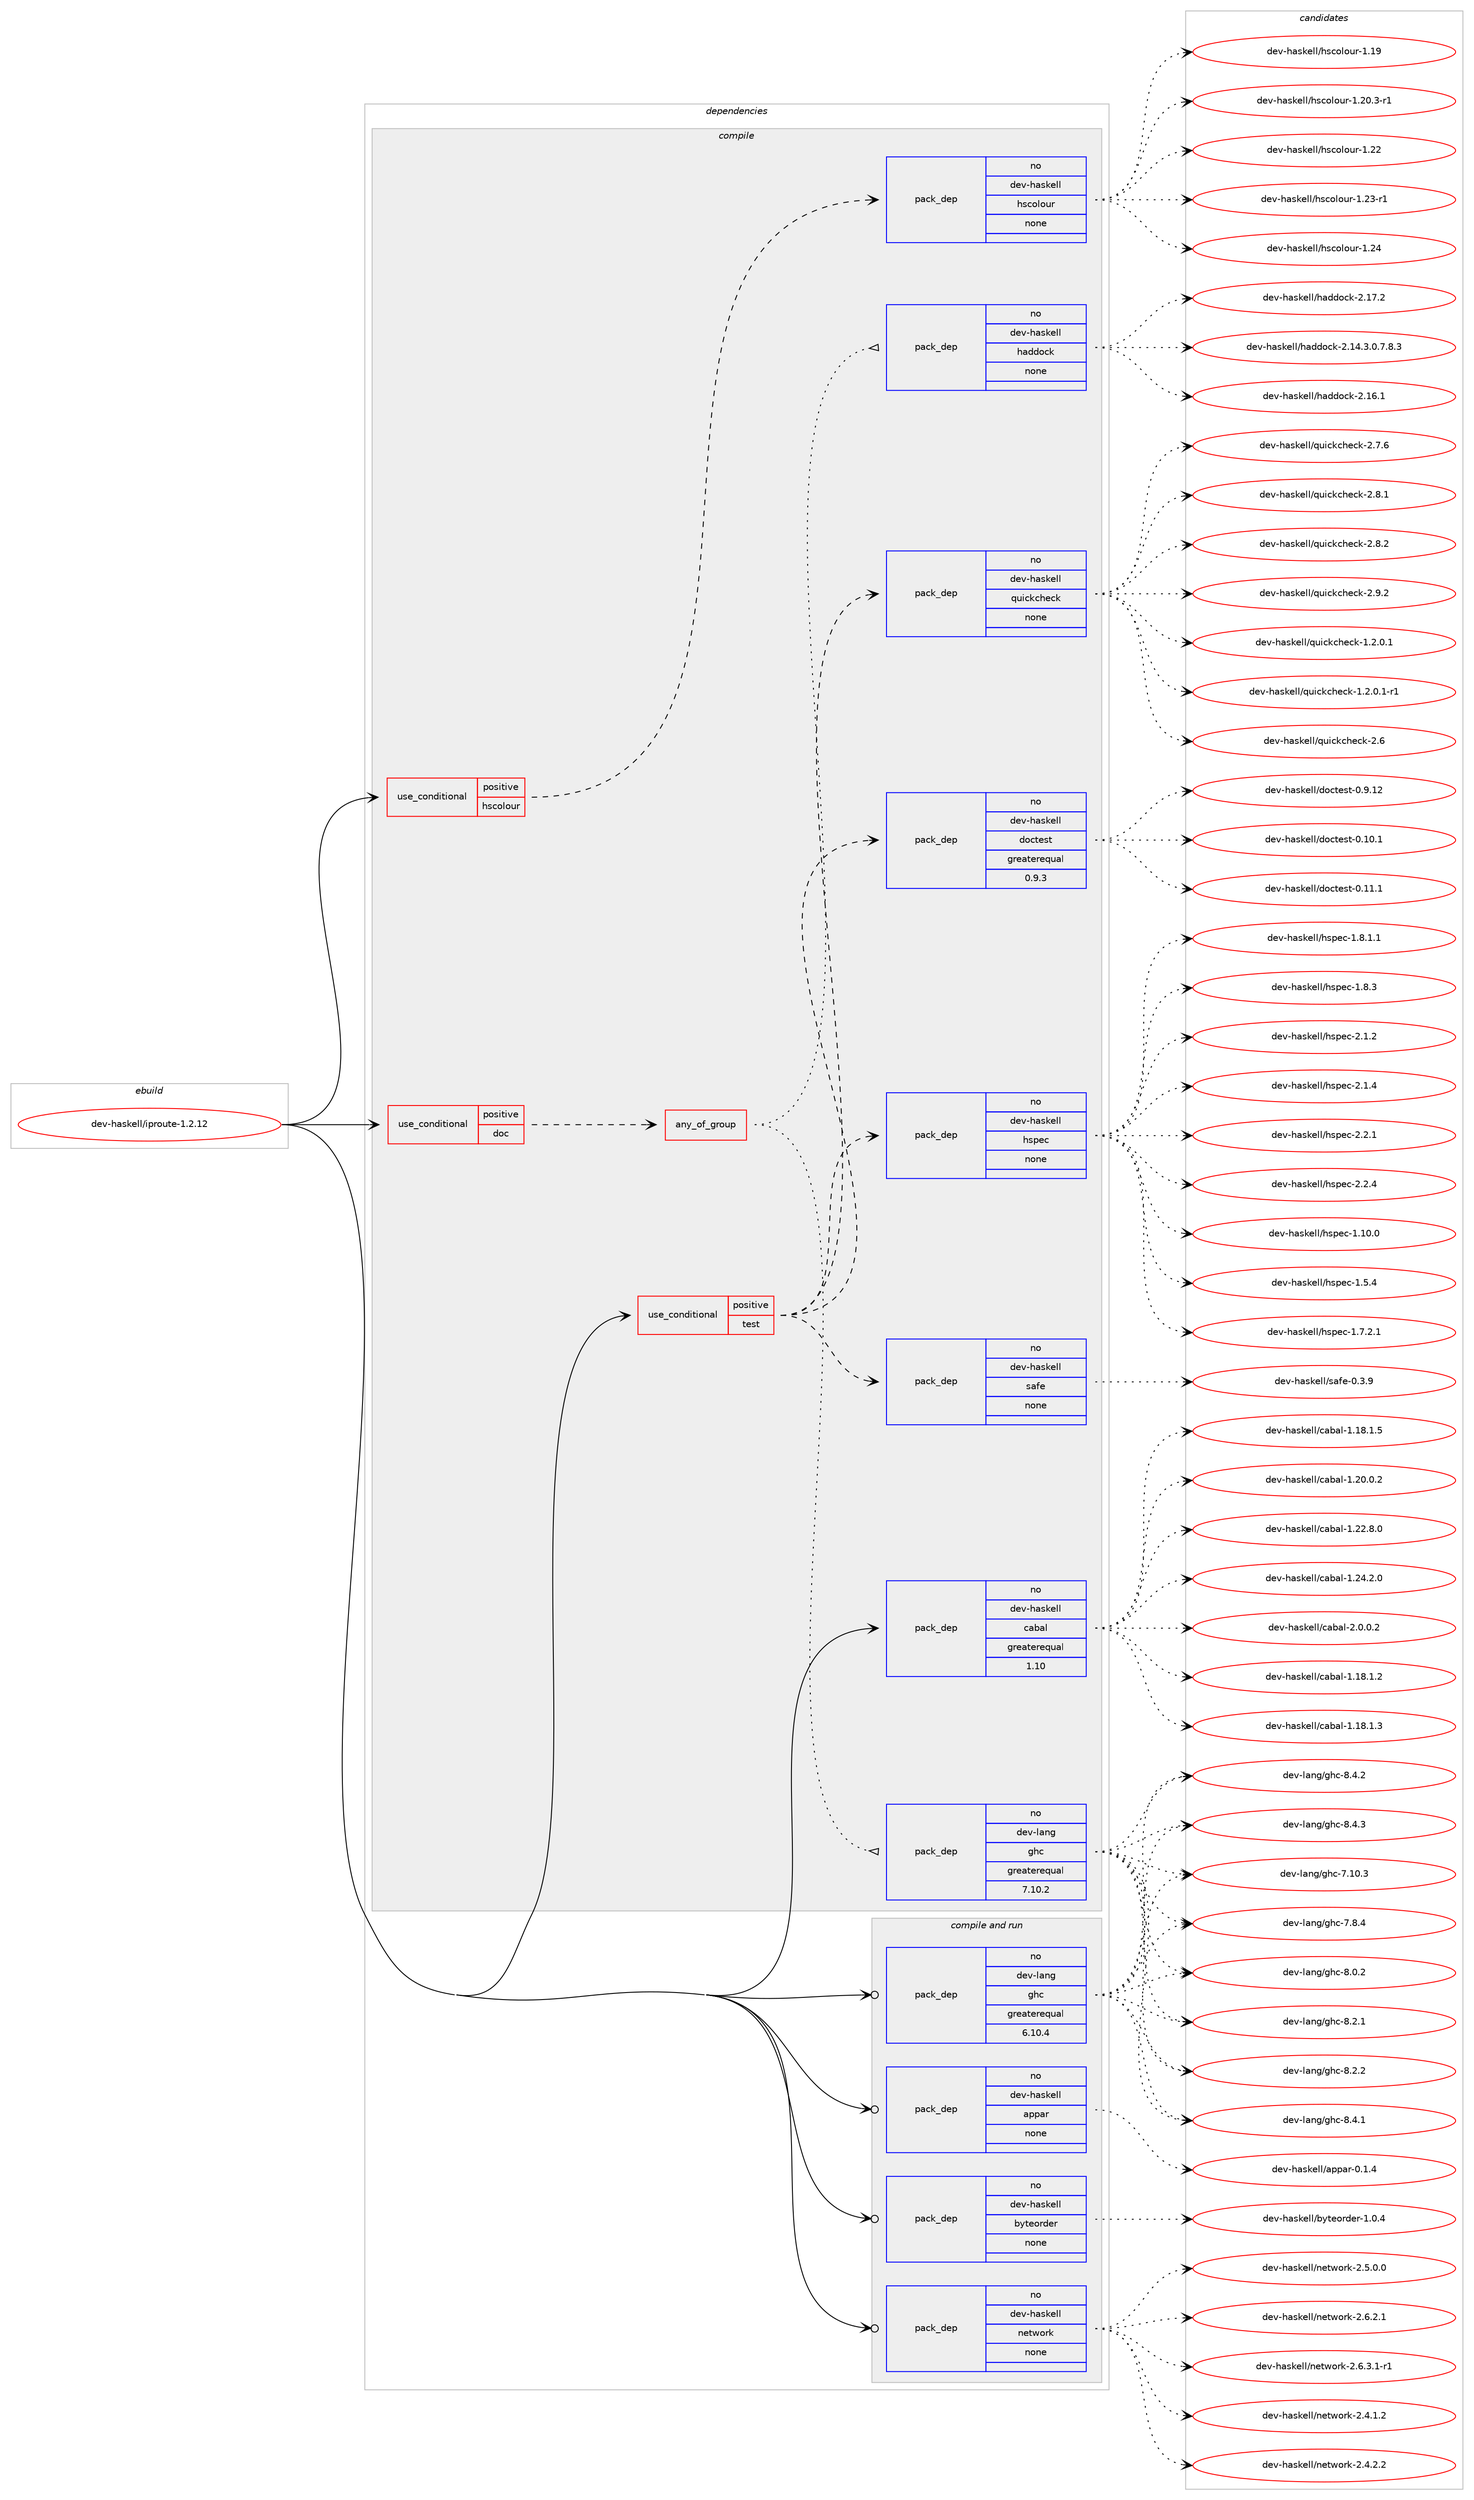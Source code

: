 digraph prolog {

# *************
# Graph options
# *************

newrank=true;
concentrate=true;
compound=true;
graph [rankdir=LR,fontname=Helvetica,fontsize=10,ranksep=1.5];#, ranksep=2.5, nodesep=0.2];
edge  [arrowhead=vee];
node  [fontname=Helvetica,fontsize=10];

# **********
# The ebuild
# **********

subgraph cluster_leftcol {
color=gray;
rank=same;
label=<<i>ebuild</i>>;
id [label="dev-haskell/iproute-1.2.12", color=red, width=4, href="../dev-haskell/iproute-1.2.12.svg"];
}

# ****************
# The dependencies
# ****************

subgraph cluster_midcol {
color=gray;
label=<<i>dependencies</i>>;
subgraph cluster_compile {
fillcolor="#eeeeee";
style=filled;
label=<<i>compile</i>>;
subgraph cond360277 {
dependency1337003 [label=<<TABLE BORDER="0" CELLBORDER="1" CELLSPACING="0" CELLPADDING="4"><TR><TD ROWSPAN="3" CELLPADDING="10">use_conditional</TD></TR><TR><TD>positive</TD></TR><TR><TD>doc</TD></TR></TABLE>>, shape=none, color=red];
subgraph any21142 {
dependency1337004 [label=<<TABLE BORDER="0" CELLBORDER="1" CELLSPACING="0" CELLPADDING="4"><TR><TD CELLPADDING="10">any_of_group</TD></TR></TABLE>>, shape=none, color=red];subgraph pack955032 {
dependency1337005 [label=<<TABLE BORDER="0" CELLBORDER="1" CELLSPACING="0" CELLPADDING="4" WIDTH="220"><TR><TD ROWSPAN="6" CELLPADDING="30">pack_dep</TD></TR><TR><TD WIDTH="110">no</TD></TR><TR><TD>dev-haskell</TD></TR><TR><TD>haddock</TD></TR><TR><TD>none</TD></TR><TR><TD></TD></TR></TABLE>>, shape=none, color=blue];
}
dependency1337004:e -> dependency1337005:w [weight=20,style="dotted",arrowhead="oinv"];
subgraph pack955033 {
dependency1337006 [label=<<TABLE BORDER="0" CELLBORDER="1" CELLSPACING="0" CELLPADDING="4" WIDTH="220"><TR><TD ROWSPAN="6" CELLPADDING="30">pack_dep</TD></TR><TR><TD WIDTH="110">no</TD></TR><TR><TD>dev-lang</TD></TR><TR><TD>ghc</TD></TR><TR><TD>greaterequal</TD></TR><TR><TD>7.10.2</TD></TR></TABLE>>, shape=none, color=blue];
}
dependency1337004:e -> dependency1337006:w [weight=20,style="dotted",arrowhead="oinv"];
}
dependency1337003:e -> dependency1337004:w [weight=20,style="dashed",arrowhead="vee"];
}
id:e -> dependency1337003:w [weight=20,style="solid",arrowhead="vee"];
subgraph cond360278 {
dependency1337007 [label=<<TABLE BORDER="0" CELLBORDER="1" CELLSPACING="0" CELLPADDING="4"><TR><TD ROWSPAN="3" CELLPADDING="10">use_conditional</TD></TR><TR><TD>positive</TD></TR><TR><TD>hscolour</TD></TR></TABLE>>, shape=none, color=red];
subgraph pack955034 {
dependency1337008 [label=<<TABLE BORDER="0" CELLBORDER="1" CELLSPACING="0" CELLPADDING="4" WIDTH="220"><TR><TD ROWSPAN="6" CELLPADDING="30">pack_dep</TD></TR><TR><TD WIDTH="110">no</TD></TR><TR><TD>dev-haskell</TD></TR><TR><TD>hscolour</TD></TR><TR><TD>none</TD></TR><TR><TD></TD></TR></TABLE>>, shape=none, color=blue];
}
dependency1337007:e -> dependency1337008:w [weight=20,style="dashed",arrowhead="vee"];
}
id:e -> dependency1337007:w [weight=20,style="solid",arrowhead="vee"];
subgraph cond360279 {
dependency1337009 [label=<<TABLE BORDER="0" CELLBORDER="1" CELLSPACING="0" CELLPADDING="4"><TR><TD ROWSPAN="3" CELLPADDING="10">use_conditional</TD></TR><TR><TD>positive</TD></TR><TR><TD>test</TD></TR></TABLE>>, shape=none, color=red];
subgraph pack955035 {
dependency1337010 [label=<<TABLE BORDER="0" CELLBORDER="1" CELLSPACING="0" CELLPADDING="4" WIDTH="220"><TR><TD ROWSPAN="6" CELLPADDING="30">pack_dep</TD></TR><TR><TD WIDTH="110">no</TD></TR><TR><TD>dev-haskell</TD></TR><TR><TD>doctest</TD></TR><TR><TD>greaterequal</TD></TR><TR><TD>0.9.3</TD></TR></TABLE>>, shape=none, color=blue];
}
dependency1337009:e -> dependency1337010:w [weight=20,style="dashed",arrowhead="vee"];
subgraph pack955036 {
dependency1337011 [label=<<TABLE BORDER="0" CELLBORDER="1" CELLSPACING="0" CELLPADDING="4" WIDTH="220"><TR><TD ROWSPAN="6" CELLPADDING="30">pack_dep</TD></TR><TR><TD WIDTH="110">no</TD></TR><TR><TD>dev-haskell</TD></TR><TR><TD>hspec</TD></TR><TR><TD>none</TD></TR><TR><TD></TD></TR></TABLE>>, shape=none, color=blue];
}
dependency1337009:e -> dependency1337011:w [weight=20,style="dashed",arrowhead="vee"];
subgraph pack955037 {
dependency1337012 [label=<<TABLE BORDER="0" CELLBORDER="1" CELLSPACING="0" CELLPADDING="4" WIDTH="220"><TR><TD ROWSPAN="6" CELLPADDING="30">pack_dep</TD></TR><TR><TD WIDTH="110">no</TD></TR><TR><TD>dev-haskell</TD></TR><TR><TD>quickcheck</TD></TR><TR><TD>none</TD></TR><TR><TD></TD></TR></TABLE>>, shape=none, color=blue];
}
dependency1337009:e -> dependency1337012:w [weight=20,style="dashed",arrowhead="vee"];
subgraph pack955038 {
dependency1337013 [label=<<TABLE BORDER="0" CELLBORDER="1" CELLSPACING="0" CELLPADDING="4" WIDTH="220"><TR><TD ROWSPAN="6" CELLPADDING="30">pack_dep</TD></TR><TR><TD WIDTH="110">no</TD></TR><TR><TD>dev-haskell</TD></TR><TR><TD>safe</TD></TR><TR><TD>none</TD></TR><TR><TD></TD></TR></TABLE>>, shape=none, color=blue];
}
dependency1337009:e -> dependency1337013:w [weight=20,style="dashed",arrowhead="vee"];
}
id:e -> dependency1337009:w [weight=20,style="solid",arrowhead="vee"];
subgraph pack955039 {
dependency1337014 [label=<<TABLE BORDER="0" CELLBORDER="1" CELLSPACING="0" CELLPADDING="4" WIDTH="220"><TR><TD ROWSPAN="6" CELLPADDING="30">pack_dep</TD></TR><TR><TD WIDTH="110">no</TD></TR><TR><TD>dev-haskell</TD></TR><TR><TD>cabal</TD></TR><TR><TD>greaterequal</TD></TR><TR><TD>1.10</TD></TR></TABLE>>, shape=none, color=blue];
}
id:e -> dependency1337014:w [weight=20,style="solid",arrowhead="vee"];
}
subgraph cluster_compileandrun {
fillcolor="#eeeeee";
style=filled;
label=<<i>compile and run</i>>;
subgraph pack955040 {
dependency1337015 [label=<<TABLE BORDER="0" CELLBORDER="1" CELLSPACING="0" CELLPADDING="4" WIDTH="220"><TR><TD ROWSPAN="6" CELLPADDING="30">pack_dep</TD></TR><TR><TD WIDTH="110">no</TD></TR><TR><TD>dev-haskell</TD></TR><TR><TD>appar</TD></TR><TR><TD>none</TD></TR><TR><TD></TD></TR></TABLE>>, shape=none, color=blue];
}
id:e -> dependency1337015:w [weight=20,style="solid",arrowhead="odotvee"];
subgraph pack955041 {
dependency1337016 [label=<<TABLE BORDER="0" CELLBORDER="1" CELLSPACING="0" CELLPADDING="4" WIDTH="220"><TR><TD ROWSPAN="6" CELLPADDING="30">pack_dep</TD></TR><TR><TD WIDTH="110">no</TD></TR><TR><TD>dev-haskell</TD></TR><TR><TD>byteorder</TD></TR><TR><TD>none</TD></TR><TR><TD></TD></TR></TABLE>>, shape=none, color=blue];
}
id:e -> dependency1337016:w [weight=20,style="solid",arrowhead="odotvee"];
subgraph pack955042 {
dependency1337017 [label=<<TABLE BORDER="0" CELLBORDER="1" CELLSPACING="0" CELLPADDING="4" WIDTH="220"><TR><TD ROWSPAN="6" CELLPADDING="30">pack_dep</TD></TR><TR><TD WIDTH="110">no</TD></TR><TR><TD>dev-haskell</TD></TR><TR><TD>network</TD></TR><TR><TD>none</TD></TR><TR><TD></TD></TR></TABLE>>, shape=none, color=blue];
}
id:e -> dependency1337017:w [weight=20,style="solid",arrowhead="odotvee"];
subgraph pack955043 {
dependency1337018 [label=<<TABLE BORDER="0" CELLBORDER="1" CELLSPACING="0" CELLPADDING="4" WIDTH="220"><TR><TD ROWSPAN="6" CELLPADDING="30">pack_dep</TD></TR><TR><TD WIDTH="110">no</TD></TR><TR><TD>dev-lang</TD></TR><TR><TD>ghc</TD></TR><TR><TD>greaterequal</TD></TR><TR><TD>6.10.4</TD></TR></TABLE>>, shape=none, color=blue];
}
id:e -> dependency1337018:w [weight=20,style="solid",arrowhead="odotvee"];
}
subgraph cluster_run {
fillcolor="#eeeeee";
style=filled;
label=<<i>run</i>>;
}
}

# **************
# The candidates
# **************

subgraph cluster_choices {
rank=same;
color=gray;
label=<<i>candidates</i>>;

subgraph choice955032 {
color=black;
nodesep=1;
choice1001011184510497115107101108108471049710010011199107455046495246514648465546564651 [label="dev-haskell/haddock-2.14.3.0.7.8.3", color=red, width=4,href="../dev-haskell/haddock-2.14.3.0.7.8.3.svg"];
choice100101118451049711510710110810847104971001001119910745504649544649 [label="dev-haskell/haddock-2.16.1", color=red, width=4,href="../dev-haskell/haddock-2.16.1.svg"];
choice100101118451049711510710110810847104971001001119910745504649554650 [label="dev-haskell/haddock-2.17.2", color=red, width=4,href="../dev-haskell/haddock-2.17.2.svg"];
dependency1337005:e -> choice1001011184510497115107101108108471049710010011199107455046495246514648465546564651:w [style=dotted,weight="100"];
dependency1337005:e -> choice100101118451049711510710110810847104971001001119910745504649544649:w [style=dotted,weight="100"];
dependency1337005:e -> choice100101118451049711510710110810847104971001001119910745504649554650:w [style=dotted,weight="100"];
}
subgraph choice955033 {
color=black;
nodesep=1;
choice1001011184510897110103471031049945554649484651 [label="dev-lang/ghc-7.10.3", color=red, width=4,href="../dev-lang/ghc-7.10.3.svg"];
choice10010111845108971101034710310499455546564652 [label="dev-lang/ghc-7.8.4", color=red, width=4,href="../dev-lang/ghc-7.8.4.svg"];
choice10010111845108971101034710310499455646484650 [label="dev-lang/ghc-8.0.2", color=red, width=4,href="../dev-lang/ghc-8.0.2.svg"];
choice10010111845108971101034710310499455646504649 [label="dev-lang/ghc-8.2.1", color=red, width=4,href="../dev-lang/ghc-8.2.1.svg"];
choice10010111845108971101034710310499455646504650 [label="dev-lang/ghc-8.2.2", color=red, width=4,href="../dev-lang/ghc-8.2.2.svg"];
choice10010111845108971101034710310499455646524649 [label="dev-lang/ghc-8.4.1", color=red, width=4,href="../dev-lang/ghc-8.4.1.svg"];
choice10010111845108971101034710310499455646524650 [label="dev-lang/ghc-8.4.2", color=red, width=4,href="../dev-lang/ghc-8.4.2.svg"];
choice10010111845108971101034710310499455646524651 [label="dev-lang/ghc-8.4.3", color=red, width=4,href="../dev-lang/ghc-8.4.3.svg"];
dependency1337006:e -> choice1001011184510897110103471031049945554649484651:w [style=dotted,weight="100"];
dependency1337006:e -> choice10010111845108971101034710310499455546564652:w [style=dotted,weight="100"];
dependency1337006:e -> choice10010111845108971101034710310499455646484650:w [style=dotted,weight="100"];
dependency1337006:e -> choice10010111845108971101034710310499455646504649:w [style=dotted,weight="100"];
dependency1337006:e -> choice10010111845108971101034710310499455646504650:w [style=dotted,weight="100"];
dependency1337006:e -> choice10010111845108971101034710310499455646524649:w [style=dotted,weight="100"];
dependency1337006:e -> choice10010111845108971101034710310499455646524650:w [style=dotted,weight="100"];
dependency1337006:e -> choice10010111845108971101034710310499455646524651:w [style=dotted,weight="100"];
}
subgraph choice955034 {
color=black;
nodesep=1;
choice100101118451049711510710110810847104115991111081111171144549464957 [label="dev-haskell/hscolour-1.19", color=red, width=4,href="../dev-haskell/hscolour-1.19.svg"];
choice10010111845104971151071011081084710411599111108111117114454946504846514511449 [label="dev-haskell/hscolour-1.20.3-r1", color=red, width=4,href="../dev-haskell/hscolour-1.20.3-r1.svg"];
choice100101118451049711510710110810847104115991111081111171144549465050 [label="dev-haskell/hscolour-1.22", color=red, width=4,href="../dev-haskell/hscolour-1.22.svg"];
choice1001011184510497115107101108108471041159911110811111711445494650514511449 [label="dev-haskell/hscolour-1.23-r1", color=red, width=4,href="../dev-haskell/hscolour-1.23-r1.svg"];
choice100101118451049711510710110810847104115991111081111171144549465052 [label="dev-haskell/hscolour-1.24", color=red, width=4,href="../dev-haskell/hscolour-1.24.svg"];
dependency1337008:e -> choice100101118451049711510710110810847104115991111081111171144549464957:w [style=dotted,weight="100"];
dependency1337008:e -> choice10010111845104971151071011081084710411599111108111117114454946504846514511449:w [style=dotted,weight="100"];
dependency1337008:e -> choice100101118451049711510710110810847104115991111081111171144549465050:w [style=dotted,weight="100"];
dependency1337008:e -> choice1001011184510497115107101108108471041159911110811111711445494650514511449:w [style=dotted,weight="100"];
dependency1337008:e -> choice100101118451049711510710110810847104115991111081111171144549465052:w [style=dotted,weight="100"];
}
subgraph choice955035 {
color=black;
nodesep=1;
choice1001011184510497115107101108108471001119911610111511645484649484649 [label="dev-haskell/doctest-0.10.1", color=red, width=4,href="../dev-haskell/doctest-0.10.1.svg"];
choice1001011184510497115107101108108471001119911610111511645484649494649 [label="dev-haskell/doctest-0.11.1", color=red, width=4,href="../dev-haskell/doctest-0.11.1.svg"];
choice1001011184510497115107101108108471001119911610111511645484657464950 [label="dev-haskell/doctest-0.9.12", color=red, width=4,href="../dev-haskell/doctest-0.9.12.svg"];
dependency1337010:e -> choice1001011184510497115107101108108471001119911610111511645484649484649:w [style=dotted,weight="100"];
dependency1337010:e -> choice1001011184510497115107101108108471001119911610111511645484649494649:w [style=dotted,weight="100"];
dependency1337010:e -> choice1001011184510497115107101108108471001119911610111511645484657464950:w [style=dotted,weight="100"];
}
subgraph choice955036 {
color=black;
nodesep=1;
choice1001011184510497115107101108108471041151121019945494649484648 [label="dev-haskell/hspec-1.10.0", color=red, width=4,href="../dev-haskell/hspec-1.10.0.svg"];
choice10010111845104971151071011081084710411511210199454946534652 [label="dev-haskell/hspec-1.5.4", color=red, width=4,href="../dev-haskell/hspec-1.5.4.svg"];
choice100101118451049711510710110810847104115112101994549465546504649 [label="dev-haskell/hspec-1.7.2.1", color=red, width=4,href="../dev-haskell/hspec-1.7.2.1.svg"];
choice100101118451049711510710110810847104115112101994549465646494649 [label="dev-haskell/hspec-1.8.1.1", color=red, width=4,href="../dev-haskell/hspec-1.8.1.1.svg"];
choice10010111845104971151071011081084710411511210199454946564651 [label="dev-haskell/hspec-1.8.3", color=red, width=4,href="../dev-haskell/hspec-1.8.3.svg"];
choice10010111845104971151071011081084710411511210199455046494650 [label="dev-haskell/hspec-2.1.2", color=red, width=4,href="../dev-haskell/hspec-2.1.2.svg"];
choice10010111845104971151071011081084710411511210199455046494652 [label="dev-haskell/hspec-2.1.4", color=red, width=4,href="../dev-haskell/hspec-2.1.4.svg"];
choice10010111845104971151071011081084710411511210199455046504649 [label="dev-haskell/hspec-2.2.1", color=red, width=4,href="../dev-haskell/hspec-2.2.1.svg"];
choice10010111845104971151071011081084710411511210199455046504652 [label="dev-haskell/hspec-2.2.4", color=red, width=4,href="../dev-haskell/hspec-2.2.4.svg"];
dependency1337011:e -> choice1001011184510497115107101108108471041151121019945494649484648:w [style=dotted,weight="100"];
dependency1337011:e -> choice10010111845104971151071011081084710411511210199454946534652:w [style=dotted,weight="100"];
dependency1337011:e -> choice100101118451049711510710110810847104115112101994549465546504649:w [style=dotted,weight="100"];
dependency1337011:e -> choice100101118451049711510710110810847104115112101994549465646494649:w [style=dotted,weight="100"];
dependency1337011:e -> choice10010111845104971151071011081084710411511210199454946564651:w [style=dotted,weight="100"];
dependency1337011:e -> choice10010111845104971151071011081084710411511210199455046494650:w [style=dotted,weight="100"];
dependency1337011:e -> choice10010111845104971151071011081084710411511210199455046494652:w [style=dotted,weight="100"];
dependency1337011:e -> choice10010111845104971151071011081084710411511210199455046504649:w [style=dotted,weight="100"];
dependency1337011:e -> choice10010111845104971151071011081084710411511210199455046504652:w [style=dotted,weight="100"];
}
subgraph choice955037 {
color=black;
nodesep=1;
choice1001011184510497115107101108108471131171059910799104101991074549465046484649 [label="dev-haskell/quickcheck-1.2.0.1", color=red, width=4,href="../dev-haskell/quickcheck-1.2.0.1.svg"];
choice10010111845104971151071011081084711311710599107991041019910745494650464846494511449 [label="dev-haskell/quickcheck-1.2.0.1-r1", color=red, width=4,href="../dev-haskell/quickcheck-1.2.0.1-r1.svg"];
choice10010111845104971151071011081084711311710599107991041019910745504654 [label="dev-haskell/quickcheck-2.6", color=red, width=4,href="../dev-haskell/quickcheck-2.6.svg"];
choice100101118451049711510710110810847113117105991079910410199107455046554654 [label="dev-haskell/quickcheck-2.7.6", color=red, width=4,href="../dev-haskell/quickcheck-2.7.6.svg"];
choice100101118451049711510710110810847113117105991079910410199107455046564649 [label="dev-haskell/quickcheck-2.8.1", color=red, width=4,href="../dev-haskell/quickcheck-2.8.1.svg"];
choice100101118451049711510710110810847113117105991079910410199107455046564650 [label="dev-haskell/quickcheck-2.8.2", color=red, width=4,href="../dev-haskell/quickcheck-2.8.2.svg"];
choice100101118451049711510710110810847113117105991079910410199107455046574650 [label="dev-haskell/quickcheck-2.9.2", color=red, width=4,href="../dev-haskell/quickcheck-2.9.2.svg"];
dependency1337012:e -> choice1001011184510497115107101108108471131171059910799104101991074549465046484649:w [style=dotted,weight="100"];
dependency1337012:e -> choice10010111845104971151071011081084711311710599107991041019910745494650464846494511449:w [style=dotted,weight="100"];
dependency1337012:e -> choice10010111845104971151071011081084711311710599107991041019910745504654:w [style=dotted,weight="100"];
dependency1337012:e -> choice100101118451049711510710110810847113117105991079910410199107455046554654:w [style=dotted,weight="100"];
dependency1337012:e -> choice100101118451049711510710110810847113117105991079910410199107455046564649:w [style=dotted,weight="100"];
dependency1337012:e -> choice100101118451049711510710110810847113117105991079910410199107455046564650:w [style=dotted,weight="100"];
dependency1337012:e -> choice100101118451049711510710110810847113117105991079910410199107455046574650:w [style=dotted,weight="100"];
}
subgraph choice955038 {
color=black;
nodesep=1;
choice10010111845104971151071011081084711597102101454846514657 [label="dev-haskell/safe-0.3.9", color=red, width=4,href="../dev-haskell/safe-0.3.9.svg"];
dependency1337013:e -> choice10010111845104971151071011081084711597102101454846514657:w [style=dotted,weight="100"];
}
subgraph choice955039 {
color=black;
nodesep=1;
choice10010111845104971151071011081084799979897108454946495646494650 [label="dev-haskell/cabal-1.18.1.2", color=red, width=4,href="../dev-haskell/cabal-1.18.1.2.svg"];
choice10010111845104971151071011081084799979897108454946495646494651 [label="dev-haskell/cabal-1.18.1.3", color=red, width=4,href="../dev-haskell/cabal-1.18.1.3.svg"];
choice10010111845104971151071011081084799979897108454946495646494653 [label="dev-haskell/cabal-1.18.1.5", color=red, width=4,href="../dev-haskell/cabal-1.18.1.5.svg"];
choice10010111845104971151071011081084799979897108454946504846484650 [label="dev-haskell/cabal-1.20.0.2", color=red, width=4,href="../dev-haskell/cabal-1.20.0.2.svg"];
choice10010111845104971151071011081084799979897108454946505046564648 [label="dev-haskell/cabal-1.22.8.0", color=red, width=4,href="../dev-haskell/cabal-1.22.8.0.svg"];
choice10010111845104971151071011081084799979897108454946505246504648 [label="dev-haskell/cabal-1.24.2.0", color=red, width=4,href="../dev-haskell/cabal-1.24.2.0.svg"];
choice100101118451049711510710110810847999798971084550464846484650 [label="dev-haskell/cabal-2.0.0.2", color=red, width=4,href="../dev-haskell/cabal-2.0.0.2.svg"];
dependency1337014:e -> choice10010111845104971151071011081084799979897108454946495646494650:w [style=dotted,weight="100"];
dependency1337014:e -> choice10010111845104971151071011081084799979897108454946495646494651:w [style=dotted,weight="100"];
dependency1337014:e -> choice10010111845104971151071011081084799979897108454946495646494653:w [style=dotted,weight="100"];
dependency1337014:e -> choice10010111845104971151071011081084799979897108454946504846484650:w [style=dotted,weight="100"];
dependency1337014:e -> choice10010111845104971151071011081084799979897108454946505046564648:w [style=dotted,weight="100"];
dependency1337014:e -> choice10010111845104971151071011081084799979897108454946505246504648:w [style=dotted,weight="100"];
dependency1337014:e -> choice100101118451049711510710110810847999798971084550464846484650:w [style=dotted,weight="100"];
}
subgraph choice955040 {
color=black;
nodesep=1;
choice1001011184510497115107101108108479711211297114454846494652 [label="dev-haskell/appar-0.1.4", color=red, width=4,href="../dev-haskell/appar-0.1.4.svg"];
dependency1337015:e -> choice1001011184510497115107101108108479711211297114454846494652:w [style=dotted,weight="100"];
}
subgraph choice955041 {
color=black;
nodesep=1;
choice10010111845104971151071011081084798121116101111114100101114454946484652 [label="dev-haskell/byteorder-1.0.4", color=red, width=4,href="../dev-haskell/byteorder-1.0.4.svg"];
dependency1337016:e -> choice10010111845104971151071011081084798121116101111114100101114454946484652:w [style=dotted,weight="100"];
}
subgraph choice955042 {
color=black;
nodesep=1;
choice1001011184510497115107101108108471101011161191111141074550465246494650 [label="dev-haskell/network-2.4.1.2", color=red, width=4,href="../dev-haskell/network-2.4.1.2.svg"];
choice1001011184510497115107101108108471101011161191111141074550465246504650 [label="dev-haskell/network-2.4.2.2", color=red, width=4,href="../dev-haskell/network-2.4.2.2.svg"];
choice1001011184510497115107101108108471101011161191111141074550465346484648 [label="dev-haskell/network-2.5.0.0", color=red, width=4,href="../dev-haskell/network-2.5.0.0.svg"];
choice1001011184510497115107101108108471101011161191111141074550465446504649 [label="dev-haskell/network-2.6.2.1", color=red, width=4,href="../dev-haskell/network-2.6.2.1.svg"];
choice10010111845104971151071011081084711010111611911111410745504654465146494511449 [label="dev-haskell/network-2.6.3.1-r1", color=red, width=4,href="../dev-haskell/network-2.6.3.1-r1.svg"];
dependency1337017:e -> choice1001011184510497115107101108108471101011161191111141074550465246494650:w [style=dotted,weight="100"];
dependency1337017:e -> choice1001011184510497115107101108108471101011161191111141074550465246504650:w [style=dotted,weight="100"];
dependency1337017:e -> choice1001011184510497115107101108108471101011161191111141074550465346484648:w [style=dotted,weight="100"];
dependency1337017:e -> choice1001011184510497115107101108108471101011161191111141074550465446504649:w [style=dotted,weight="100"];
dependency1337017:e -> choice10010111845104971151071011081084711010111611911111410745504654465146494511449:w [style=dotted,weight="100"];
}
subgraph choice955043 {
color=black;
nodesep=1;
choice1001011184510897110103471031049945554649484651 [label="dev-lang/ghc-7.10.3", color=red, width=4,href="../dev-lang/ghc-7.10.3.svg"];
choice10010111845108971101034710310499455546564652 [label="dev-lang/ghc-7.8.4", color=red, width=4,href="../dev-lang/ghc-7.8.4.svg"];
choice10010111845108971101034710310499455646484650 [label="dev-lang/ghc-8.0.2", color=red, width=4,href="../dev-lang/ghc-8.0.2.svg"];
choice10010111845108971101034710310499455646504649 [label="dev-lang/ghc-8.2.1", color=red, width=4,href="../dev-lang/ghc-8.2.1.svg"];
choice10010111845108971101034710310499455646504650 [label="dev-lang/ghc-8.2.2", color=red, width=4,href="../dev-lang/ghc-8.2.2.svg"];
choice10010111845108971101034710310499455646524649 [label="dev-lang/ghc-8.4.1", color=red, width=4,href="../dev-lang/ghc-8.4.1.svg"];
choice10010111845108971101034710310499455646524650 [label="dev-lang/ghc-8.4.2", color=red, width=4,href="../dev-lang/ghc-8.4.2.svg"];
choice10010111845108971101034710310499455646524651 [label="dev-lang/ghc-8.4.3", color=red, width=4,href="../dev-lang/ghc-8.4.3.svg"];
dependency1337018:e -> choice1001011184510897110103471031049945554649484651:w [style=dotted,weight="100"];
dependency1337018:e -> choice10010111845108971101034710310499455546564652:w [style=dotted,weight="100"];
dependency1337018:e -> choice10010111845108971101034710310499455646484650:w [style=dotted,weight="100"];
dependency1337018:e -> choice10010111845108971101034710310499455646504649:w [style=dotted,weight="100"];
dependency1337018:e -> choice10010111845108971101034710310499455646504650:w [style=dotted,weight="100"];
dependency1337018:e -> choice10010111845108971101034710310499455646524649:w [style=dotted,weight="100"];
dependency1337018:e -> choice10010111845108971101034710310499455646524650:w [style=dotted,weight="100"];
dependency1337018:e -> choice10010111845108971101034710310499455646524651:w [style=dotted,weight="100"];
}
}

}
